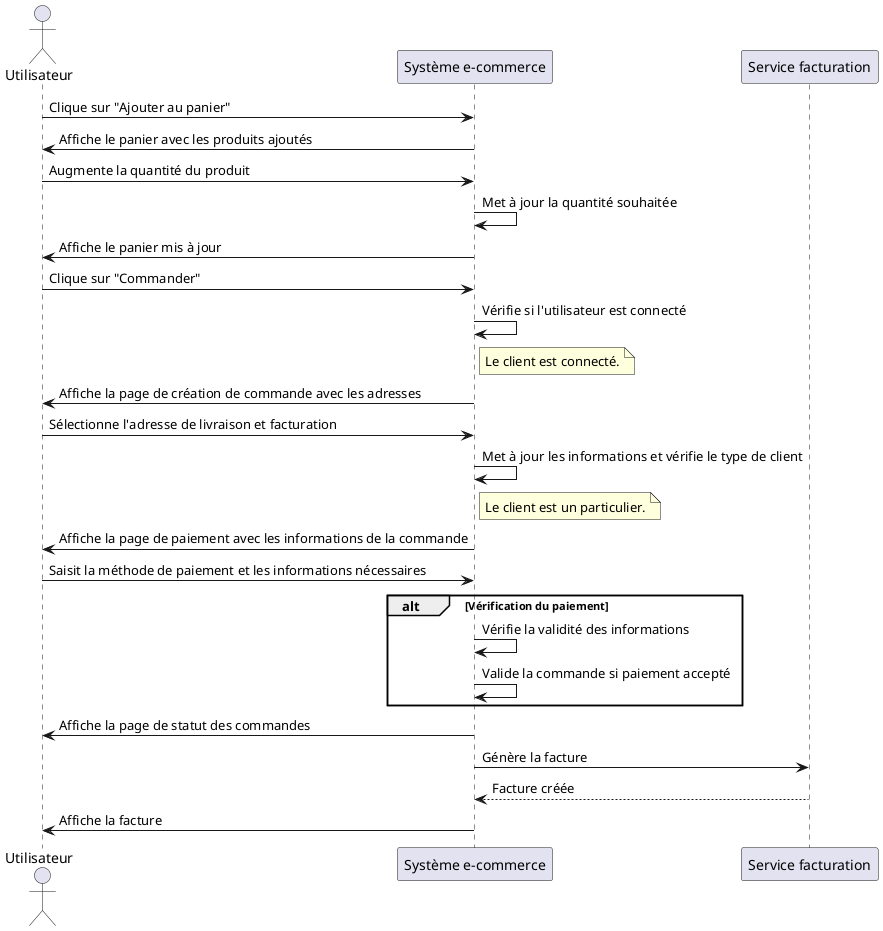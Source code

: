 @startuml Commande
actor Utilisateur
participant "Système e-commerce" as Systeme
participant "Service facturation" as Facturation

Utilisateur -> Systeme: Clique sur "Ajouter au panier"
Systeme -> Utilisateur: Affiche le panier avec les produits ajoutés

Utilisateur -> Systeme: Augmente la quantité du produit
Systeme -> Systeme: Met à jour la quantité souhaitée
Systeme -> Utilisateur: Affiche le panier mis à jour

Utilisateur -> Systeme: Clique sur "Commander"
Systeme -> Systeme: Vérifie si l'utilisateur est connecté
note right of Systeme
Le client est connecté.
end note

Systeme -> Utilisateur: Affiche la page de création de commande avec les adresses

Utilisateur -> Systeme: Sélectionne l'adresse de livraison et facturation
Systeme -> Systeme: Met à jour les informations et vérifie le type de client

note right of Systeme
Le client est un particulier.
end note

Systeme -> Utilisateur: Affiche la page de paiement avec les informations de la commande

Utilisateur -> Systeme: Saisit la méthode de paiement et les informations nécessaires

alt Vérification du paiement
    Systeme -> Systeme: Vérifie la validité des informations
    Systeme -> Systeme: Valide la commande si paiement accepté
end

Systeme -> Utilisateur: Affiche la page de statut des commandes

Systeme -> Facturation: Génère la facture
Facturation --> Systeme: Facture créée
Systeme -> Utilisateur: Affiche la facture
@enduml